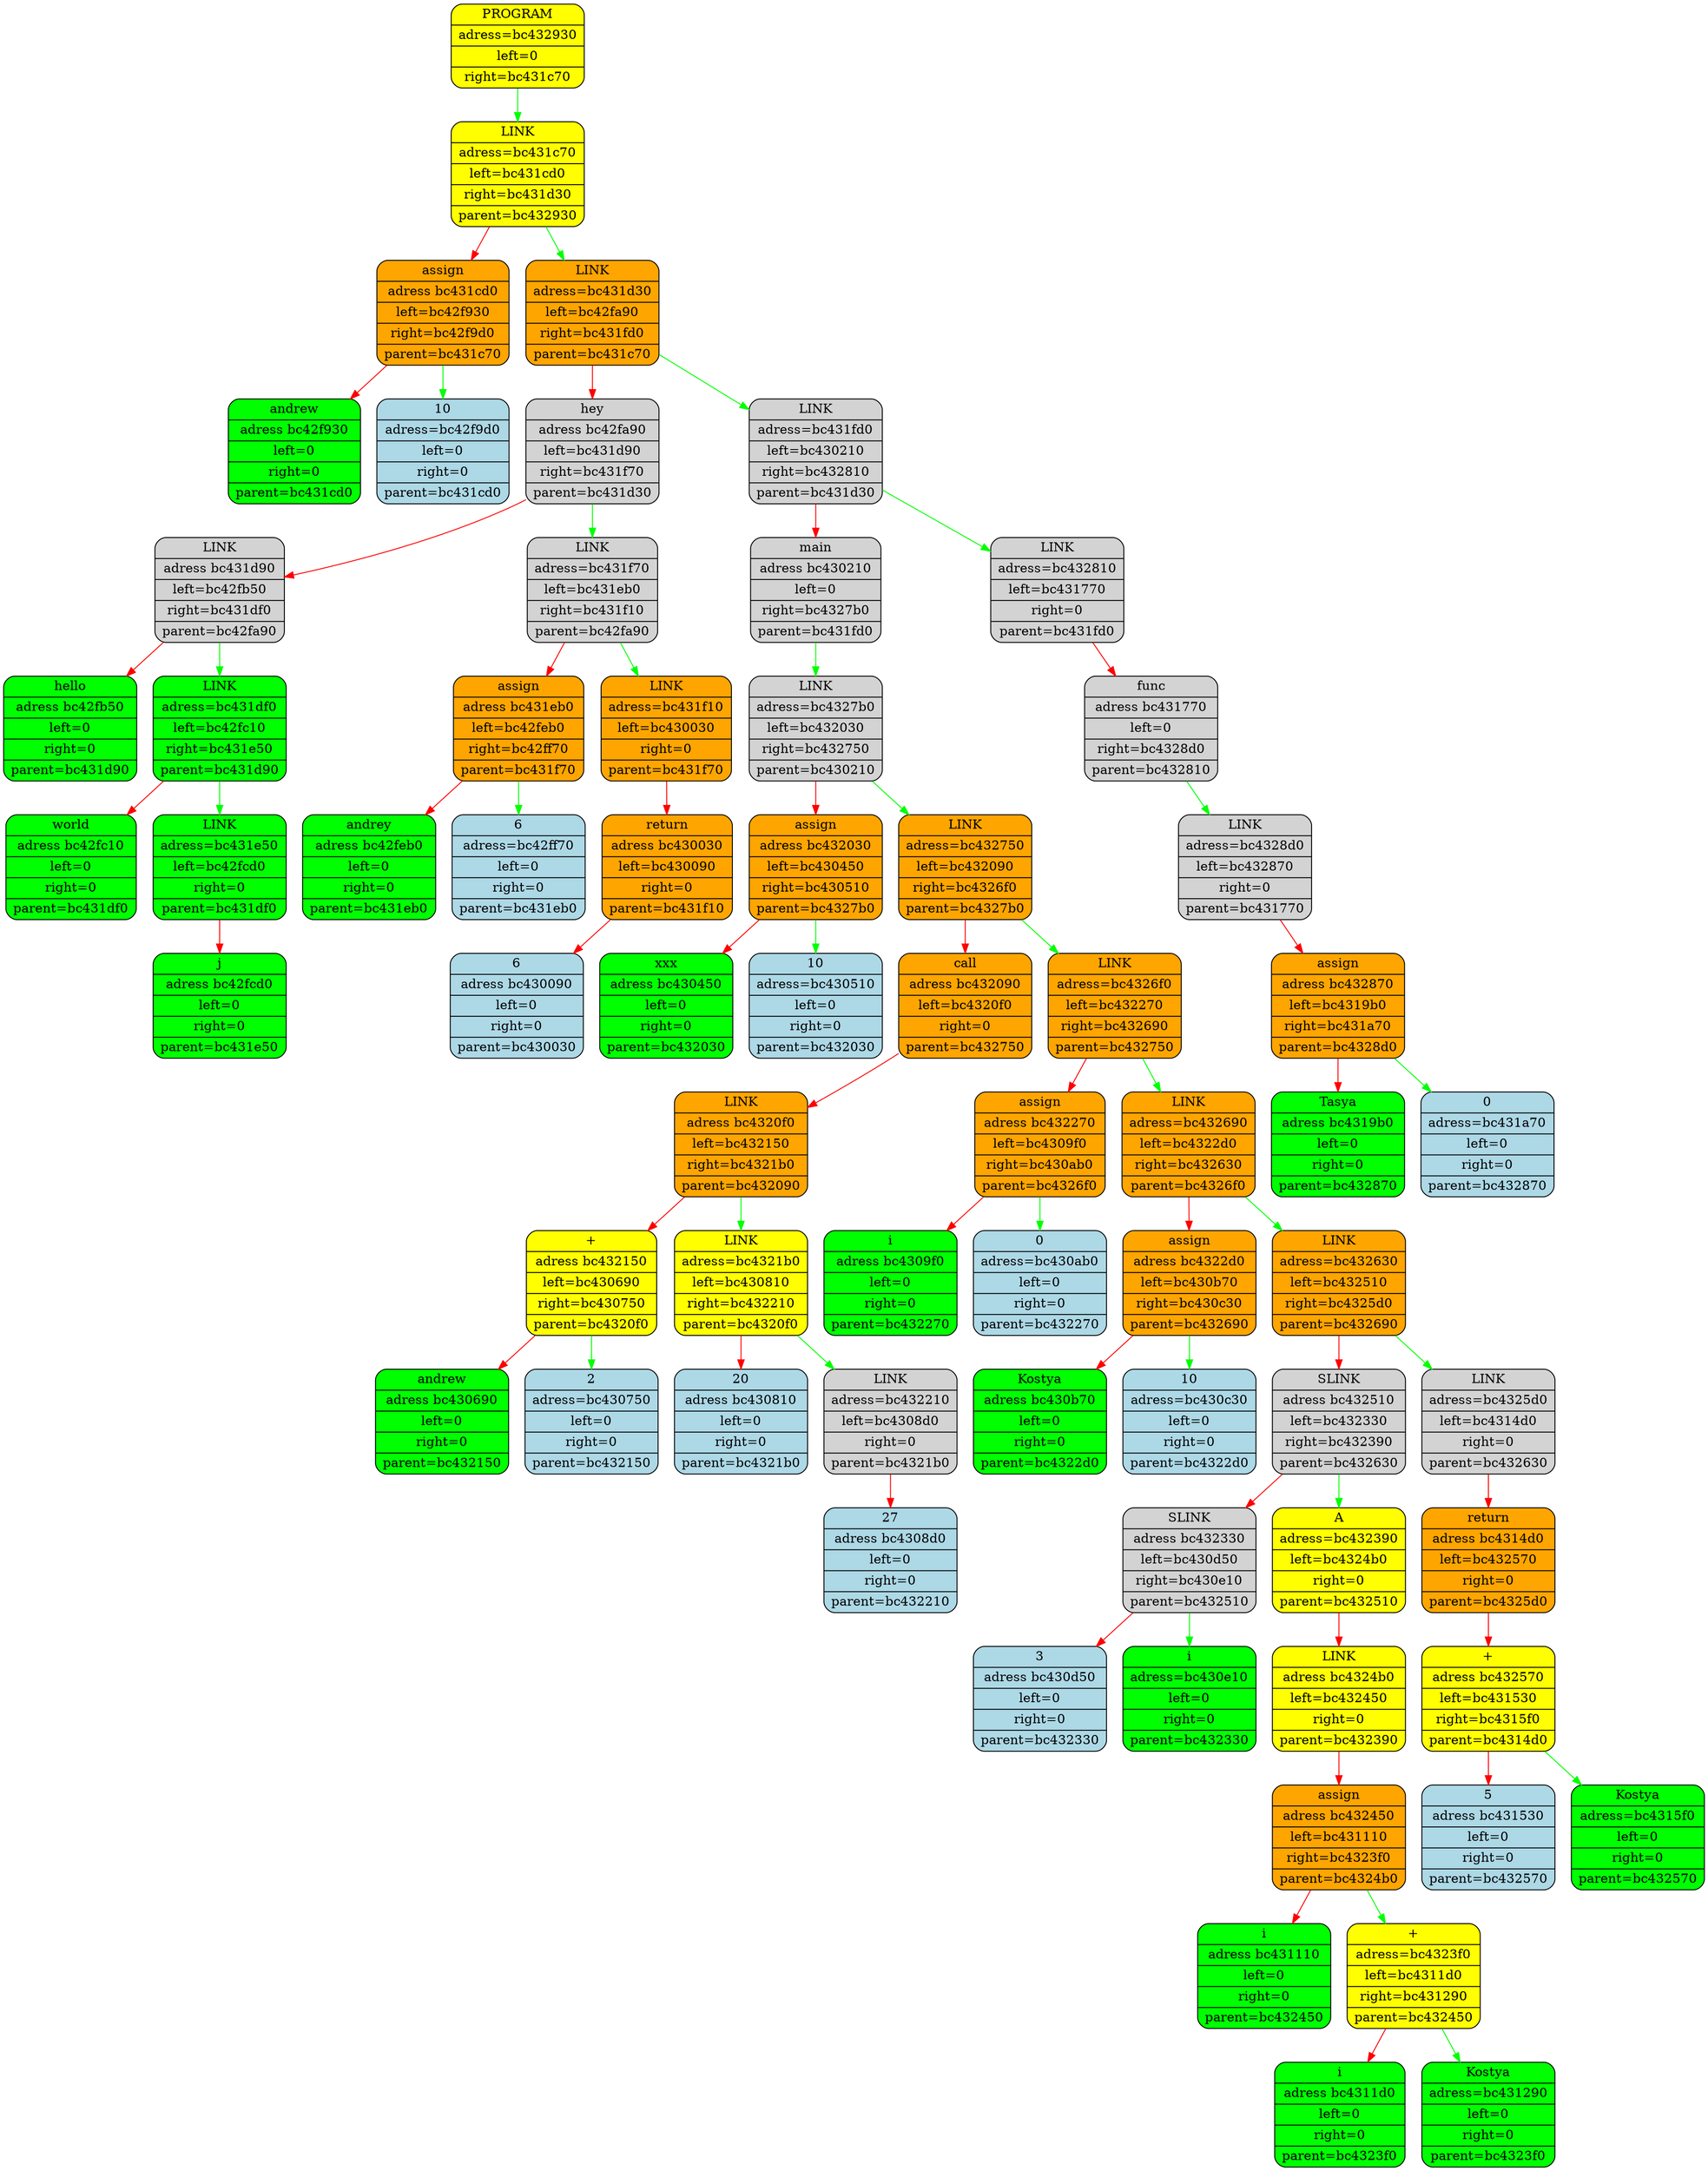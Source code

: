 digraph First{
node [shape="Mrecord", style="filled", fillcolor="lightblue"];
"boxbc432930" [fillcolor = "yellow",label="{PROGRAM|adress=bc432930|left=0|right=bc431c70}"];
"boxbc431c70" [fillcolor="yellow",label="{LINK|adress=bc431c70|left=bc431cd0|right=bc431d30|parent=bc432930}"];
"boxbc432930" -> "boxbc431c70"[color="green"];
"boxbc431cd0" [fillcolor="orange",label="{assign|adress bc431cd0|left=bc42f930|right=bc42f9d0|parent=bc431c70}"];
"boxbc431c70" -> "boxbc431cd0"[color="red"];
"boxbc42f930" [fillcolor="green",label="{andrew|adress bc42f930|left=0|right=0|parent=bc431cd0}"];
"boxbc431cd0" -> "boxbc42f930"[color="red"];
"boxbc42f9d0" [label="{10|adress=bc42f9d0|left=0|right=0|parent=bc431cd0}"];
"boxbc431cd0" -> "boxbc42f9d0"[color="green"];
"boxbc431d30" [fillcolor="orange",label="{LINK|adress=bc431d30|left=bc42fa90|right=bc431fd0|parent=bc431c70}"];
"boxbc431c70" -> "boxbc431d30"[color="green"];
"boxbc42fa90" [fillcolor="",label="{hey|adress bc42fa90|left=bc431d90|right=bc431f70|parent=bc431d30}"];
"boxbc431d30" -> "boxbc42fa90"[color="red"];
"boxbc431d90" [fillcolor="",label="{LINK|adress bc431d90|left=bc42fb50|right=bc431df0|parent=bc42fa90}"];
"boxbc42fa90" -> "boxbc431d90"[color="red"];
"boxbc42fb50" [fillcolor="green",label="{hello|adress bc42fb50|left=0|right=0|parent=bc431d90}"];
"boxbc431d90" -> "boxbc42fb50"[color="red"];
"boxbc431df0" [fillcolor="green",label="{LINK|adress=bc431df0|left=bc42fc10|right=bc431e50|parent=bc431d90}"];
"boxbc431d90" -> "boxbc431df0"[color="green"];
"boxbc42fc10" [fillcolor="green",label="{world|adress bc42fc10|left=0|right=0|parent=bc431df0}"];
"boxbc431df0" -> "boxbc42fc10"[color="red"];
"boxbc431e50" [fillcolor="green",label="{LINK|adress=bc431e50|left=bc42fcd0|right=0|parent=bc431df0}"];
"boxbc431df0" -> "boxbc431e50"[color="green"];
"boxbc42fcd0" [fillcolor="green",label="{j|adress bc42fcd0|left=0|right=0|parent=bc431e50}"];
"boxbc431e50" -> "boxbc42fcd0"[color="red"];
"boxbc431f70" [fillcolor="",label="{LINK|adress=bc431f70|left=bc431eb0|right=bc431f10|parent=bc42fa90}"];
"boxbc42fa90" -> "boxbc431f70"[color="green"];
"boxbc431eb0" [fillcolor="orange",label="{assign|adress bc431eb0|left=bc42feb0|right=bc42ff70|parent=bc431f70}"];
"boxbc431f70" -> "boxbc431eb0"[color="red"];
"boxbc42feb0" [fillcolor="green",label="{andrey|adress bc42feb0|left=0|right=0|parent=bc431eb0}"];
"boxbc431eb0" -> "boxbc42feb0"[color="red"];
"boxbc42ff70" [label="{6|adress=bc42ff70|left=0|right=0|parent=bc431eb0}"];
"boxbc431eb0" -> "boxbc42ff70"[color="green"];
"boxbc431f10" [fillcolor="orange",label="{LINK|adress=bc431f10|left=bc430030|right=0|parent=bc431f70}"];
"boxbc431f70" -> "boxbc431f10"[color="green"];
"boxbc430030" [fillcolor="orange",label="{return|adress bc430030|left=bc430090|right=0|parent=bc431f10}"];
"boxbc431f10" -> "boxbc430030"[color="red"];
"boxbc430090" [label="{6|adress bc430090|left=0|right=0|parent=bc430030}"];
"boxbc430030" -> "boxbc430090"[color="red"];
"boxbc431fd0" [fillcolor="",label="{LINK|adress=bc431fd0|left=bc430210|right=bc432810|parent=bc431d30}"];
"boxbc431d30" -> "boxbc431fd0"[color="green"];
"boxbc430210" [fillcolor="",label="{main|adress bc430210|left=0|right=bc4327b0|parent=bc431fd0}"];
"boxbc431fd0" -> "boxbc430210"[color="red"];
"boxbc4327b0" [fillcolor="",label="{LINK|adress=bc4327b0|left=bc432030|right=bc432750|parent=bc430210}"];
"boxbc430210" -> "boxbc4327b0"[color="green"];
"boxbc432030" [fillcolor="orange",label="{assign|adress bc432030|left=bc430450|right=bc430510|parent=bc4327b0}"];
"boxbc4327b0" -> "boxbc432030"[color="red"];
"boxbc430450" [fillcolor="green",label="{xxx|adress bc430450|left=0|right=0|parent=bc432030}"];
"boxbc432030" -> "boxbc430450"[color="red"];
"boxbc430510" [label="{10|adress=bc430510|left=0|right=0|parent=bc432030}"];
"boxbc432030" -> "boxbc430510"[color="green"];
"boxbc432750" [fillcolor="orange",label="{LINK|adress=bc432750|left=bc432090|right=bc4326f0|parent=bc4327b0}"];
"boxbc4327b0" -> "boxbc432750"[color="green"];
"boxbc432090" [fillcolor="orange",label="{call|adress bc432090|left=bc4320f0|right=0|parent=bc432750}"];
"boxbc432750" -> "boxbc432090"[color="red"];
"boxbc4320f0" [fillcolor="orange",label="{LINK|adress bc4320f0|left=bc432150|right=bc4321b0|parent=bc432090}"];
"boxbc432090" -> "boxbc4320f0"[color="red"];
"boxbc432150" [fillcolor="yellow",label="{+|adress bc432150|left=bc430690|right=bc430750|parent=bc4320f0}"];
"boxbc4320f0" -> "boxbc432150"[color="red"];
"boxbc430690" [fillcolor="green",label="{andrew|adress bc430690|left=0|right=0|parent=bc432150}"];
"boxbc432150" -> "boxbc430690"[color="red"];
"boxbc430750" [label="{2|adress=bc430750|left=0|right=0|parent=bc432150}"];
"boxbc432150" -> "boxbc430750"[color="green"];
"boxbc4321b0" [fillcolor="yellow",label="{LINK|adress=bc4321b0|left=bc430810|right=bc432210|parent=bc4320f0}"];
"boxbc4320f0" -> "boxbc4321b0"[color="green"];
"boxbc430810" [label="{20|adress bc430810|left=0|right=0|parent=bc4321b0}"];
"boxbc4321b0" -> "boxbc430810"[color="red"];
"boxbc432210" [fillcolor="",label="{LINK|adress=bc432210|left=bc4308d0|right=0|parent=bc4321b0}"];
"boxbc4321b0" -> "boxbc432210"[color="green"];
"boxbc4308d0" [label="{27|adress bc4308d0|left=0|right=0|parent=bc432210}"];
"boxbc432210" -> "boxbc4308d0"[color="red"];
"boxbc4326f0" [fillcolor="orange",label="{LINK|adress=bc4326f0|left=bc432270|right=bc432690|parent=bc432750}"];
"boxbc432750" -> "boxbc4326f0"[color="green"];
"boxbc432270" [fillcolor="orange",label="{assign|adress bc432270|left=bc4309f0|right=bc430ab0|parent=bc4326f0}"];
"boxbc4326f0" -> "boxbc432270"[color="red"];
"boxbc4309f0" [fillcolor="green",label="{i|adress bc4309f0|left=0|right=0|parent=bc432270}"];
"boxbc432270" -> "boxbc4309f0"[color="red"];
"boxbc430ab0" [label="{0|adress=bc430ab0|left=0|right=0|parent=bc432270}"];
"boxbc432270" -> "boxbc430ab0"[color="green"];
"boxbc432690" [fillcolor="orange",label="{LINK|adress=bc432690|left=bc4322d0|right=bc432630|parent=bc4326f0}"];
"boxbc4326f0" -> "boxbc432690"[color="green"];
"boxbc4322d0" [fillcolor="orange",label="{assign|adress bc4322d0|left=bc430b70|right=bc430c30|parent=bc432690}"];
"boxbc432690" -> "boxbc4322d0"[color="red"];
"boxbc430b70" [fillcolor="green",label="{Kostya|adress bc430b70|left=0|right=0|parent=bc4322d0}"];
"boxbc4322d0" -> "boxbc430b70"[color="red"];
"boxbc430c30" [label="{10|adress=bc430c30|left=0|right=0|parent=bc4322d0}"];
"boxbc4322d0" -> "boxbc430c30"[color="green"];
"boxbc432630" [fillcolor="orange",label="{LINK|adress=bc432630|left=bc432510|right=bc4325d0|parent=bc432690}"];
"boxbc432690" -> "boxbc432630"[color="green"];
"boxbc432510" [fillcolor="",label="{SLINK|adress bc432510|left=bc432330|right=bc432390|parent=bc432630}"];
"boxbc432630" -> "boxbc432510"[color="red"];
"boxbc432330" [fillcolor="",label="{SLINK|adress bc432330|left=bc430d50|right=bc430e10|parent=bc432510}"];
"boxbc432510" -> "boxbc432330"[color="red"];
"boxbc430d50" [label="{3|adress bc430d50|left=0|right=0|parent=bc432330}"];
"boxbc432330" -> "boxbc430d50"[color="red"];
"boxbc430e10" [fillcolor="green",label="{i|adress=bc430e10|left=0|right=0|parent=bc432330}"];
"boxbc432330" -> "boxbc430e10"[color="green"];
"boxbc432390" [fillcolor="yellow",label="{A|adress=bc432390|left=bc4324b0|right=0|parent=bc432510}"];
"boxbc432510" -> "boxbc432390"[color="green"];
"boxbc4324b0" [fillcolor="yellow",label="{LINK|adress bc4324b0|left=bc432450|right=0|parent=bc432390}"];
"boxbc432390" -> "boxbc4324b0"[color="red"];
"boxbc432450" [fillcolor="orange",label="{assign|adress bc432450|left=bc431110|right=bc4323f0|parent=bc4324b0}"];
"boxbc4324b0" -> "boxbc432450"[color="red"];
"boxbc431110" [fillcolor="green",label="{i|adress bc431110|left=0|right=0|parent=bc432450}"];
"boxbc432450" -> "boxbc431110"[color="red"];
"boxbc4323f0" [fillcolor="yellow",label="{+|adress=bc4323f0|left=bc4311d0|right=bc431290|parent=bc432450}"];
"boxbc432450" -> "boxbc4323f0"[color="green"];
"boxbc4311d0" [fillcolor="green",label="{i|adress bc4311d0|left=0|right=0|parent=bc4323f0}"];
"boxbc4323f0" -> "boxbc4311d0"[color="red"];
"boxbc431290" [fillcolor="green",label="{Kostya|adress=bc431290|left=0|right=0|parent=bc4323f0}"];
"boxbc4323f0" -> "boxbc431290"[color="green"];
"boxbc4325d0" [fillcolor="",label="{LINK|adress=bc4325d0|left=bc4314d0|right=0|parent=bc432630}"];
"boxbc432630" -> "boxbc4325d0"[color="green"];
"boxbc4314d0" [fillcolor="orange",label="{return|adress bc4314d0|left=bc432570|right=0|parent=bc4325d0}"];
"boxbc4325d0" -> "boxbc4314d0"[color="red"];
"boxbc432570" [fillcolor="yellow",label="{+|adress bc432570|left=bc431530|right=bc4315f0|parent=bc4314d0}"];
"boxbc4314d0" -> "boxbc432570"[color="red"];
"boxbc431530" [label="{5|adress bc431530|left=0|right=0|parent=bc432570}"];
"boxbc432570" -> "boxbc431530"[color="red"];
"boxbc4315f0" [fillcolor="green",label="{Kostya|adress=bc4315f0|left=0|right=0|parent=bc432570}"];
"boxbc432570" -> "boxbc4315f0"[color="green"];
"boxbc432810" [fillcolor="",label="{LINK|adress=bc432810|left=bc431770|right=0|parent=bc431fd0}"];
"boxbc431fd0" -> "boxbc432810"[color="green"];
"boxbc431770" [fillcolor="",label="{func|adress bc431770|left=0|right=bc4328d0|parent=bc432810}"];
"boxbc432810" -> "boxbc431770"[color="red"];
"boxbc4328d0" [fillcolor="",label="{LINK|adress=bc4328d0|left=bc432870|right=0|parent=bc431770}"];
"boxbc431770" -> "boxbc4328d0"[color="green"];
"boxbc432870" [fillcolor="orange",label="{assign|adress bc432870|left=bc4319b0|right=bc431a70|parent=bc4328d0}"];
"boxbc4328d0" -> "boxbc432870"[color="red"];
"boxbc4319b0" [fillcolor="green",label="{Tasya|adress bc4319b0|left=0|right=0|parent=bc432870}"];
"boxbc432870" -> "boxbc4319b0"[color="red"];
"boxbc431a70" [label="{0|adress=bc431a70|left=0|right=0|parent=bc432870}"];
"boxbc432870" -> "boxbc431a70"[color="green"];
}